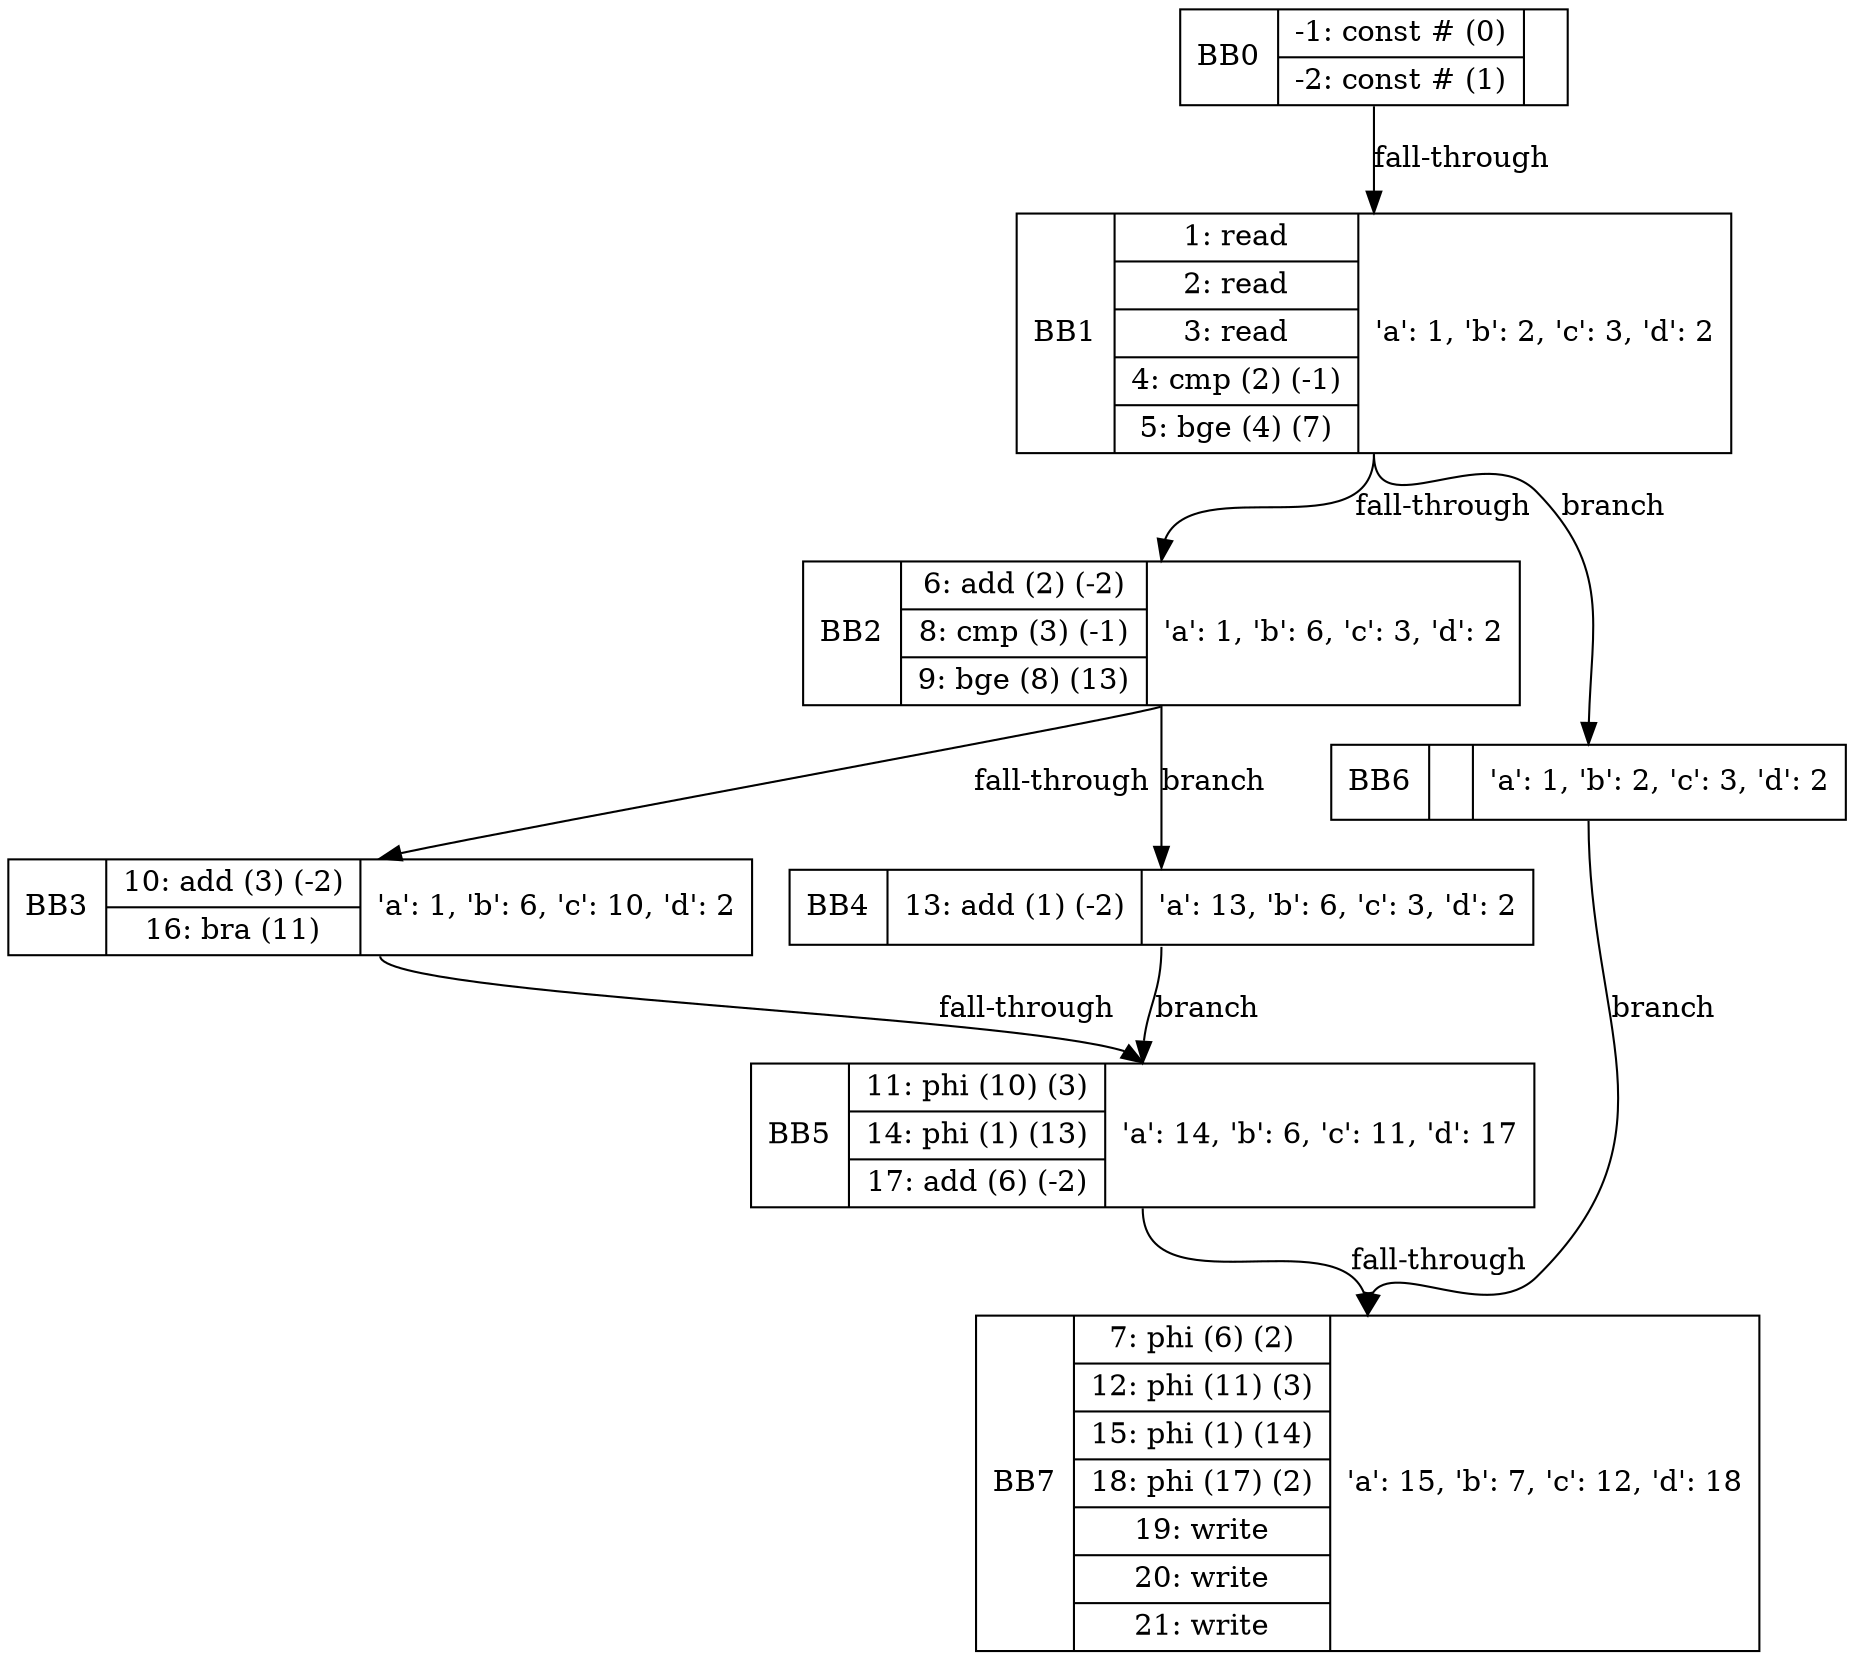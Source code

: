 digraph G{
bb0[shape=record, label="<b>BB0|{-1: const # (0) |-2: const # (1) }|{}"];
bb1[shape=record, label="<b>BB1|{1: read  |2: read  |3: read  |4: cmp (2) (-1)|5: bge (4) (7)}|{'a': 1, 'b': 2, 'c': 3, 'd': 2}"];
bb2[shape=record, label="<b>BB2|{6: add (2) (-2)|8: cmp (3) (-1)|9: bge (8) (13)}|{'a': 1, 'b': 6, 'c': 3, 'd': 2}"];
bb3[shape=record, label="<b>BB3|{10: add (3) (-2)|16: bra (11) }|{'a': 1, 'b': 6, 'c': 10, 'd': 2}"];
bb4[shape=record, label="<b>BB4|{13: add (1) (-2)}|{'a': 13, 'b': 6, 'c': 3, 'd': 2}"];
bb5[shape=record, label="<b>BB5|{11: phi (10) (3)|14: phi (1) (13)|17: add (6) (-2)}|{'a': 14, 'b': 6, 'c': 11, 'd': 17}"];
bb6[shape=record, label="<b>BB6|{}|{'a': 1, 'b': 2, 'c': 3, 'd': 2}"];
bb7[shape=record, label="<b>BB7|{7: phi (6) (2)|12: phi (11) (3)|15: phi (1) (14)|18: phi (17) (2)|19: write  |20: write  |21: write  }|{'a': 15, 'b': 7, 'c': 12, 'd': 18}"];
bb0:s->bb1:n[label="fall-through"];
bb1:s->bb2:n[label="fall-through"];
bb1:s->bb6:n[label="branch"];
bb2:s->bb3:n[label="fall-through"];
bb2:s->bb4:n[label="branch"];
bb3:s->bb5:n[label="fall-through"];
bb4:s->bb5:n[label="branch"];
bb5:s->bb7:n[label="fall-through"];
bb6:s->bb7:n[label="branch"];
}